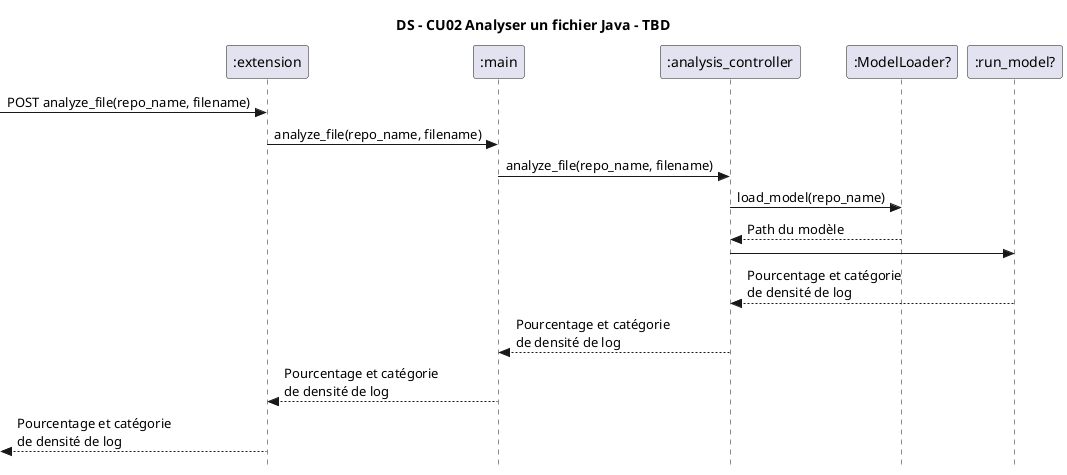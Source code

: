 @startuml
title DS - CU02 Analyser un fichier Java - TBD
skinparam style strictuml

participant ":extension" as extension
participant ":main" as main
participant ":analysis_controller" as analysis_controller
participant ":ModelLoader?" as modelLoader
participant ":run_model?" as run_model

-> extension : POST analyze_file(repo_name, filename)

extension -> main : analyze_file(repo_name, filename)
main -> analysis_controller : analyze_file(repo_name, filename)

analysis_controller -> modelLoader : load_model(repo_name)
modelLoader --> analysis_controller : Path du modèle

analysis_controller -> run_model

run_model --> analysis_controller : Pourcentage et catégorie\nde densité de log
analysis_controller --> main : Pourcentage et catégorie\nde densité de log
main --> extension : Pourcentage et catégorie\nde densité de log
<-- extension : Pourcentage et catégorie\nde densité de log
@enduml